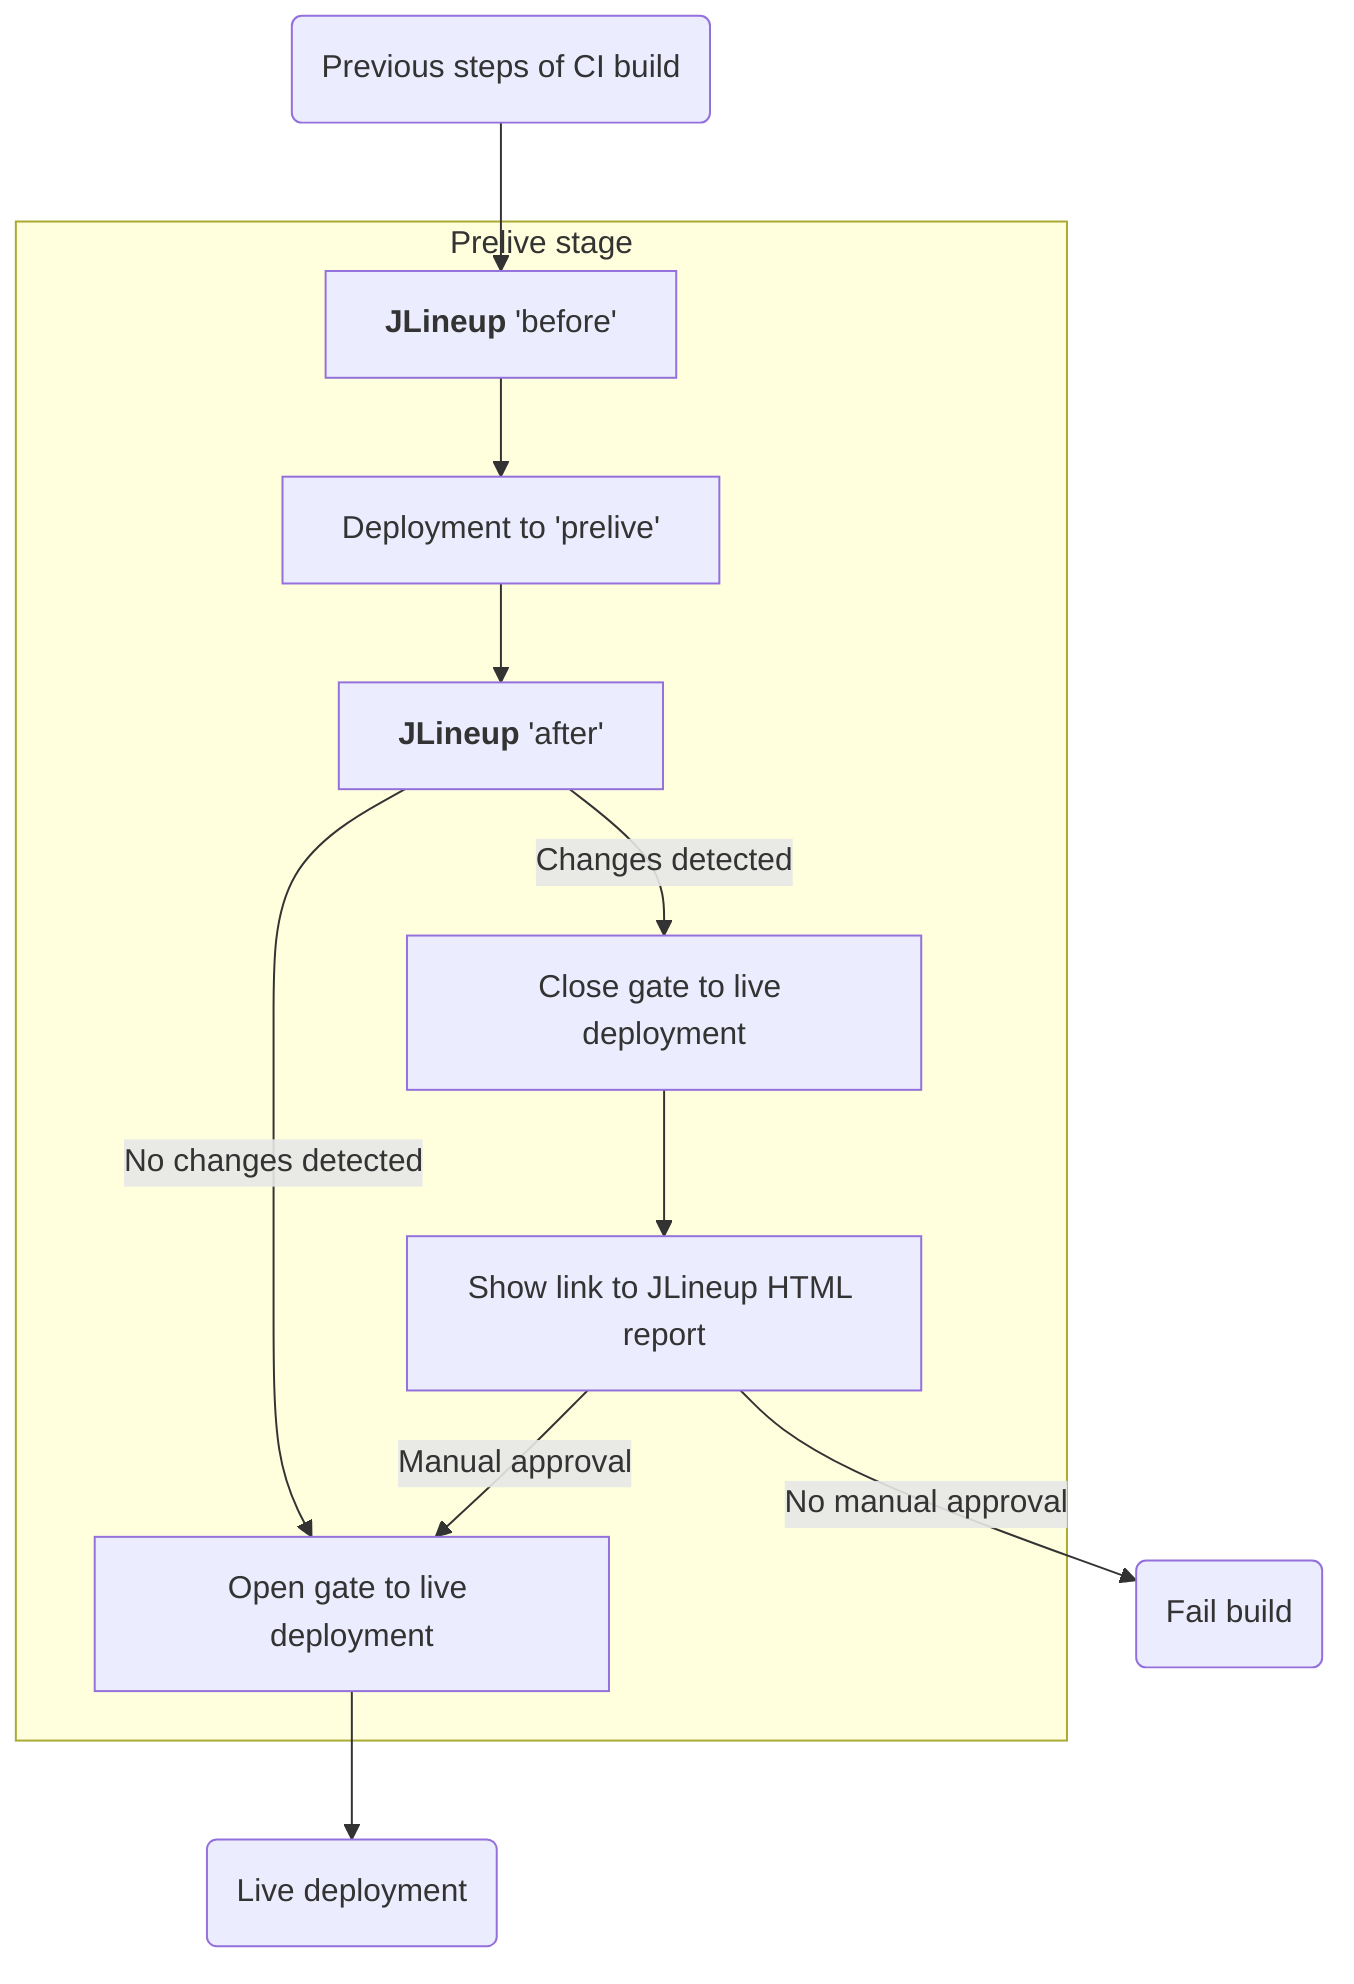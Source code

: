 graph TD
Z(Previous steps of CI build) --> A
subgraph Prelive stage
A[<b>JLineup</b> 'before'] -->B[Deployment to 'prelive']
B --> C[<b>JLineup</b> 'after']
C -->|No changes detected| D[Open gate to live deployment]
C -->|Changes detected| E[Close gate to live deployment]
E --> F[Show link to JLineup HTML report]
F -->|Manual approval| D
end
D --> X(Live deployment)
F -->|No manual approval| T(Fail build)